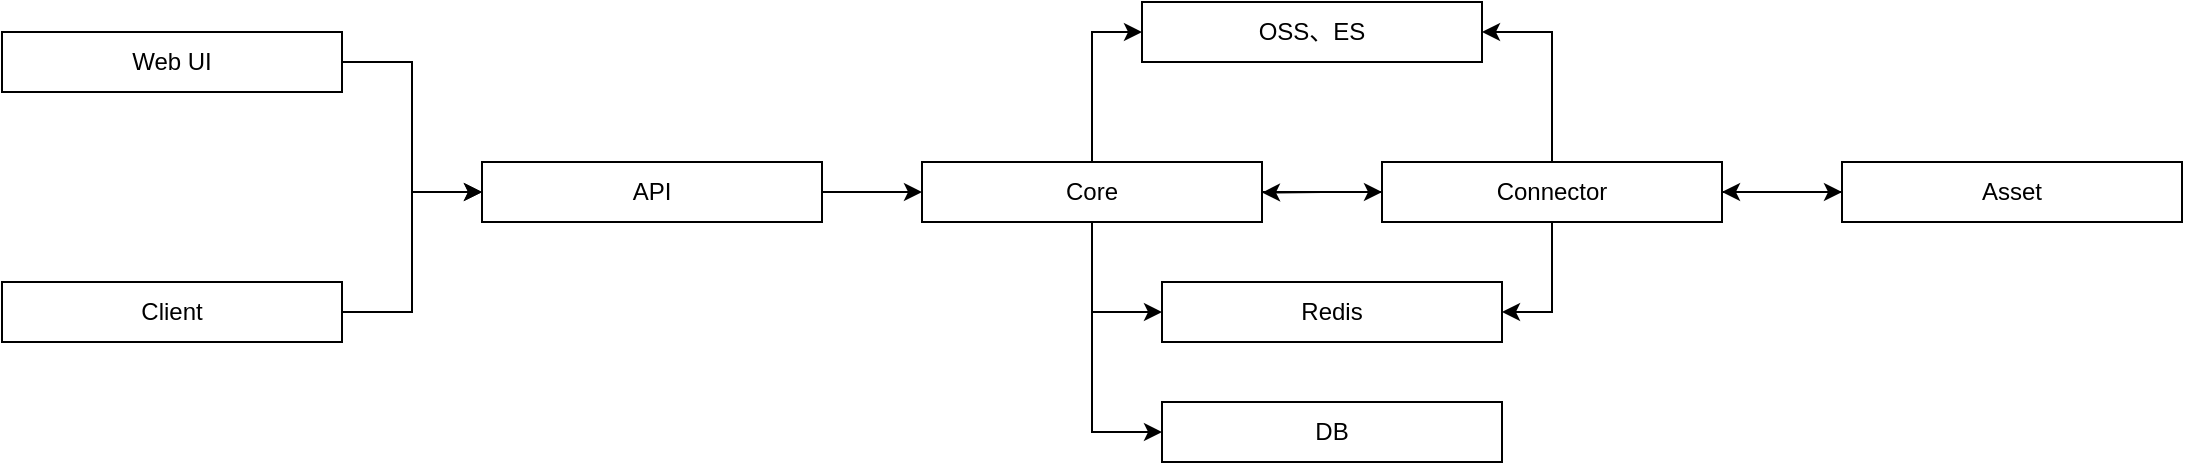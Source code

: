 <mxfile version="23.0.1" type="github">
  <diagram id="wFE0QG_FPsp0jaGvCLVb" name="Page-1">
    <mxGraphModel dx="1253" dy="783" grid="1" gridSize="10" guides="1" tooltips="1" connect="1" arrows="1" fold="1" page="1" pageScale="1" pageWidth="1100" pageHeight="1700" math="0" shadow="0">
      <root>
        <mxCell id="0" />
        <mxCell id="1" parent="0" />
        <mxCell id="dFV4Ou_4mQmUEe5zhMc_-19" style="edgeStyle=orthogonalEdgeStyle;rounded=0;orthogonalLoop=1;jettySize=auto;html=1;exitX=1;exitY=0.5;exitDx=0;exitDy=0;entryX=0;entryY=0.5;entryDx=0;entryDy=0;" edge="1" parent="1" source="dFV4Ou_4mQmUEe5zhMc_-7" target="dFV4Ou_4mQmUEe5zhMc_-9">
          <mxGeometry relative="1" as="geometry" />
        </mxCell>
        <mxCell id="dFV4Ou_4mQmUEe5zhMc_-62" style="edgeStyle=orthogonalEdgeStyle;rounded=0;orthogonalLoop=1;jettySize=auto;html=1;exitX=0.5;exitY=0;exitDx=0;exitDy=0;entryX=0;entryY=0.5;entryDx=0;entryDy=0;" edge="1" parent="1" source="dFV4Ou_4mQmUEe5zhMc_-7" target="dFV4Ou_4mQmUEe5zhMc_-60">
          <mxGeometry relative="1" as="geometry" />
        </mxCell>
        <mxCell id="dFV4Ou_4mQmUEe5zhMc_-64" style="edgeStyle=orthogonalEdgeStyle;rounded=0;orthogonalLoop=1;jettySize=auto;html=1;exitX=0.5;exitY=1;exitDx=0;exitDy=0;entryX=0;entryY=0.5;entryDx=0;entryDy=0;" edge="1" parent="1" source="dFV4Ou_4mQmUEe5zhMc_-7" target="dFV4Ou_4mQmUEe5zhMc_-52">
          <mxGeometry relative="1" as="geometry" />
        </mxCell>
        <mxCell id="dFV4Ou_4mQmUEe5zhMc_-65" style="edgeStyle=orthogonalEdgeStyle;rounded=0;orthogonalLoop=1;jettySize=auto;html=1;exitX=0.5;exitY=1;exitDx=0;exitDy=0;entryX=0;entryY=0.5;entryDx=0;entryDy=0;" edge="1" parent="1" source="dFV4Ou_4mQmUEe5zhMc_-7" target="dFV4Ou_4mQmUEe5zhMc_-51">
          <mxGeometry relative="1" as="geometry" />
        </mxCell>
        <mxCell id="dFV4Ou_4mQmUEe5zhMc_-7" value="Core" style="rounded=0;whiteSpace=wrap;html=1;" vertex="1" parent="1">
          <mxGeometry x="840" y="570" width="170" height="30" as="geometry" />
        </mxCell>
        <mxCell id="dFV4Ou_4mQmUEe5zhMc_-38" style="edgeStyle=orthogonalEdgeStyle;rounded=0;orthogonalLoop=1;jettySize=auto;html=1;exitX=1;exitY=0.5;exitDx=0;exitDy=0;entryX=0;entryY=0.5;entryDx=0;entryDy=0;" edge="1" parent="1" source="dFV4Ou_4mQmUEe5zhMc_-8" target="dFV4Ou_4mQmUEe5zhMc_-12">
          <mxGeometry relative="1" as="geometry" />
        </mxCell>
        <mxCell id="dFV4Ou_4mQmUEe5zhMc_-8" value="Web UI" style="rounded=0;whiteSpace=wrap;html=1;" vertex="1" parent="1">
          <mxGeometry x="380" y="505" width="170" height="30" as="geometry" />
        </mxCell>
        <mxCell id="dFV4Ou_4mQmUEe5zhMc_-20" style="edgeStyle=orthogonalEdgeStyle;rounded=0;orthogonalLoop=1;jettySize=auto;html=1;exitX=0;exitY=0.5;exitDx=0;exitDy=0;" edge="1" parent="1" source="dFV4Ou_4mQmUEe5zhMc_-9">
          <mxGeometry relative="1" as="geometry">
            <mxPoint x="1010" y="585.29" as="targetPoint" />
          </mxGeometry>
        </mxCell>
        <mxCell id="dFV4Ou_4mQmUEe5zhMc_-21" style="edgeStyle=orthogonalEdgeStyle;rounded=0;orthogonalLoop=1;jettySize=auto;html=1;exitX=1;exitY=0.5;exitDx=0;exitDy=0;entryX=0;entryY=0.5;entryDx=0;entryDy=0;" edge="1" parent="1" source="dFV4Ou_4mQmUEe5zhMc_-9" target="dFV4Ou_4mQmUEe5zhMc_-10">
          <mxGeometry relative="1" as="geometry" />
        </mxCell>
        <mxCell id="dFV4Ou_4mQmUEe5zhMc_-53" style="edgeStyle=orthogonalEdgeStyle;rounded=0;orthogonalLoop=1;jettySize=auto;html=1;exitX=0.5;exitY=1;exitDx=0;exitDy=0;entryX=1;entryY=0.5;entryDx=0;entryDy=0;" edge="1" parent="1" source="dFV4Ou_4mQmUEe5zhMc_-9" target="dFV4Ou_4mQmUEe5zhMc_-52">
          <mxGeometry relative="1" as="geometry" />
        </mxCell>
        <mxCell id="dFV4Ou_4mQmUEe5zhMc_-63" style="edgeStyle=orthogonalEdgeStyle;rounded=0;orthogonalLoop=1;jettySize=auto;html=1;exitX=0.5;exitY=0;exitDx=0;exitDy=0;entryX=1;entryY=0.5;entryDx=0;entryDy=0;" edge="1" parent="1" source="dFV4Ou_4mQmUEe5zhMc_-9" target="dFV4Ou_4mQmUEe5zhMc_-60">
          <mxGeometry relative="1" as="geometry" />
        </mxCell>
        <mxCell id="dFV4Ou_4mQmUEe5zhMc_-9" value="Connector" style="rounded=0;whiteSpace=wrap;html=1;" vertex="1" parent="1">
          <mxGeometry x="1070" y="570" width="170" height="30" as="geometry" />
        </mxCell>
        <mxCell id="dFV4Ou_4mQmUEe5zhMc_-22" style="edgeStyle=orthogonalEdgeStyle;rounded=0;orthogonalLoop=1;jettySize=auto;html=1;exitX=0;exitY=0.5;exitDx=0;exitDy=0;entryX=1;entryY=0.5;entryDx=0;entryDy=0;" edge="1" parent="1" source="dFV4Ou_4mQmUEe5zhMc_-10" target="dFV4Ou_4mQmUEe5zhMc_-9">
          <mxGeometry relative="1" as="geometry" />
        </mxCell>
        <mxCell id="dFV4Ou_4mQmUEe5zhMc_-10" value="Asset" style="rounded=0;whiteSpace=wrap;html=1;" vertex="1" parent="1">
          <mxGeometry x="1300" y="570" width="170" height="30" as="geometry" />
        </mxCell>
        <mxCell id="dFV4Ou_4mQmUEe5zhMc_-40" style="edgeStyle=orthogonalEdgeStyle;rounded=0;orthogonalLoop=1;jettySize=auto;html=1;exitX=1;exitY=0.5;exitDx=0;exitDy=0;entryX=0;entryY=0.5;entryDx=0;entryDy=0;" edge="1" parent="1" source="dFV4Ou_4mQmUEe5zhMc_-11" target="dFV4Ou_4mQmUEe5zhMc_-12">
          <mxGeometry relative="1" as="geometry" />
        </mxCell>
        <mxCell id="dFV4Ou_4mQmUEe5zhMc_-11" value="Client" style="rounded=0;whiteSpace=wrap;html=1;" vertex="1" parent="1">
          <mxGeometry x="380" y="630" width="170" height="30" as="geometry" />
        </mxCell>
        <mxCell id="dFV4Ou_4mQmUEe5zhMc_-37" style="edgeStyle=orthogonalEdgeStyle;rounded=0;orthogonalLoop=1;jettySize=auto;html=1;exitX=1;exitY=0.5;exitDx=0;exitDy=0;entryX=0;entryY=0.5;entryDx=0;entryDy=0;" edge="1" parent="1" source="dFV4Ou_4mQmUEe5zhMc_-12" target="dFV4Ou_4mQmUEe5zhMc_-7">
          <mxGeometry relative="1" as="geometry" />
        </mxCell>
        <mxCell id="dFV4Ou_4mQmUEe5zhMc_-12" value="API" style="rounded=0;whiteSpace=wrap;html=1;" vertex="1" parent="1">
          <mxGeometry x="620" y="570" width="170" height="30" as="geometry" />
        </mxCell>
        <mxCell id="dFV4Ou_4mQmUEe5zhMc_-51" value="DB" style="rounded=0;whiteSpace=wrap;html=1;" vertex="1" parent="1">
          <mxGeometry x="960" y="690" width="170" height="30" as="geometry" />
        </mxCell>
        <mxCell id="dFV4Ou_4mQmUEe5zhMc_-52" value="Redis" style="rounded=0;whiteSpace=wrap;html=1;" vertex="1" parent="1">
          <mxGeometry x="960" y="630" width="170" height="30" as="geometry" />
        </mxCell>
        <mxCell id="dFV4Ou_4mQmUEe5zhMc_-60" value="OSS、ES" style="rounded=0;whiteSpace=wrap;html=1;" vertex="1" parent="1">
          <mxGeometry x="950" y="490" width="170" height="30" as="geometry" />
        </mxCell>
      </root>
    </mxGraphModel>
  </diagram>
</mxfile>
